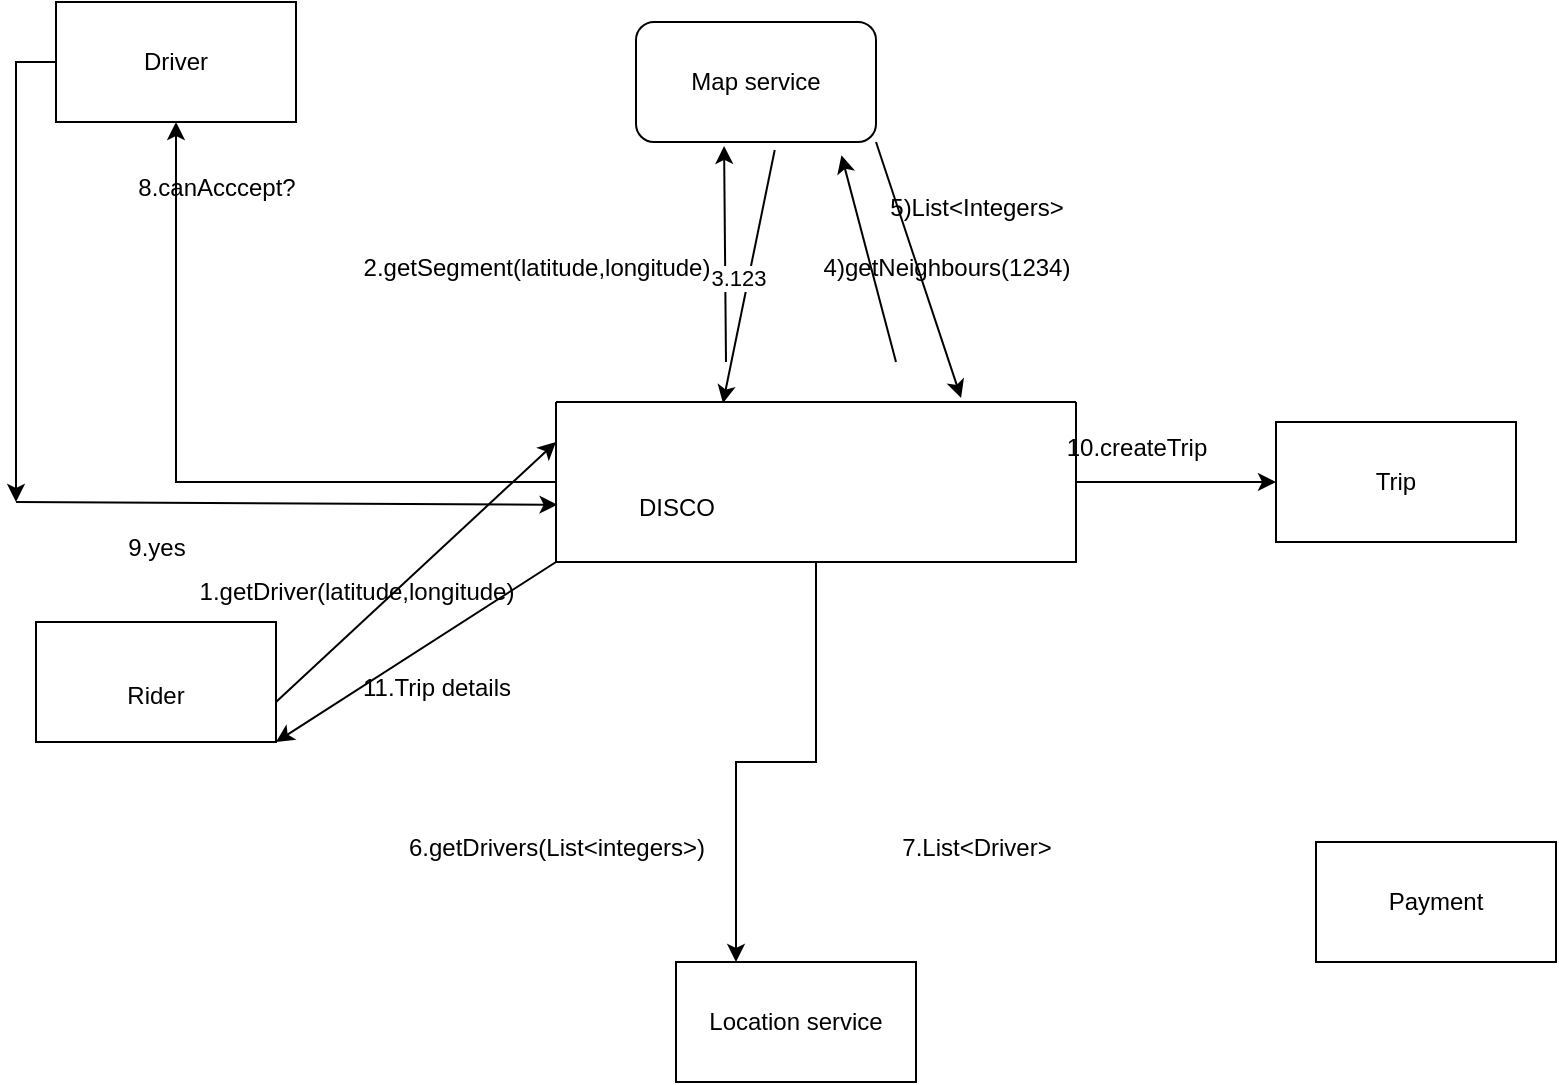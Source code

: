 <mxfile version="25.0.3">
  <diagram name="Page-1" id="c4acf3e9-155e-7222-9cf6-157b1a14988f">
    <mxGraphModel dx="794" dy="412" grid="1" gridSize="10" guides="1" tooltips="1" connect="1" arrows="1" fold="1" page="1" pageScale="1" pageWidth="1200" pageHeight="1600" background="none" math="0" shadow="0">
      <root>
        <mxCell id="0" />
        <mxCell id="1" parent="0" />
        <mxCell id="PGbbE-xs5dSWAshDP1ZL-2" value="Rider" style="rounded=0;whiteSpace=wrap;html=1;spacingTop=14;" vertex="1" parent="1">
          <mxGeometry x="110" y="330" width="120" height="60" as="geometry" />
        </mxCell>
        <mxCell id="PGbbE-xs5dSWAshDP1ZL-29" style="edgeStyle=orthogonalEdgeStyle;rounded=0;orthogonalLoop=1;jettySize=auto;html=1;" edge="1" parent="1" source="PGbbE-xs5dSWAshDP1ZL-3">
          <mxGeometry relative="1" as="geometry">
            <mxPoint x="100" y="270" as="targetPoint" />
          </mxGeometry>
        </mxCell>
        <mxCell id="PGbbE-xs5dSWAshDP1ZL-3" value="Driver" style="rounded=0;whiteSpace=wrap;html=1;" vertex="1" parent="1">
          <mxGeometry x="120" y="20" width="120" height="60" as="geometry" />
        </mxCell>
        <mxCell id="PGbbE-xs5dSWAshDP1ZL-24" style="edgeStyle=orthogonalEdgeStyle;rounded=0;orthogonalLoop=1;jettySize=auto;html=1;entryX=0.25;entryY=0;entryDx=0;entryDy=0;" edge="1" parent="1" source="PGbbE-xs5dSWAshDP1ZL-4" target="PGbbE-xs5dSWAshDP1ZL-10">
          <mxGeometry relative="1" as="geometry" />
        </mxCell>
        <mxCell id="PGbbE-xs5dSWAshDP1ZL-27" style="edgeStyle=orthogonalEdgeStyle;rounded=0;orthogonalLoop=1;jettySize=auto;html=1;entryX=0.5;entryY=1;entryDx=0;entryDy=0;" edge="1" parent="1" source="PGbbE-xs5dSWAshDP1ZL-4" target="PGbbE-xs5dSWAshDP1ZL-3">
          <mxGeometry relative="1" as="geometry" />
        </mxCell>
        <mxCell id="PGbbE-xs5dSWAshDP1ZL-32" value="" style="edgeStyle=orthogonalEdgeStyle;rounded=0;orthogonalLoop=1;jettySize=auto;html=1;" edge="1" parent="1" source="PGbbE-xs5dSWAshDP1ZL-4" target="PGbbE-xs5dSWAshDP1ZL-11">
          <mxGeometry relative="1" as="geometry" />
        </mxCell>
        <mxCell id="PGbbE-xs5dSWAshDP1ZL-4" value="" style="swimlane;startSize=0;" vertex="1" parent="1">
          <mxGeometry x="370" y="220" width="260" height="80" as="geometry" />
        </mxCell>
        <mxCell id="PGbbE-xs5dSWAshDP1ZL-5" value="DISCO" style="text;html=1;align=center;verticalAlign=middle;resizable=0;points=[];autosize=1;strokeColor=none;fillColor=none;" vertex="1" parent="1">
          <mxGeometry x="400" y="258" width="60" height="30" as="geometry" />
        </mxCell>
        <mxCell id="PGbbE-xs5dSWAshDP1ZL-6" value="" style="endArrow=classic;html=1;rounded=0;entryX=0;entryY=0.25;entryDx=0;entryDy=0;" edge="1" parent="1" target="PGbbE-xs5dSWAshDP1ZL-4">
          <mxGeometry width="50" height="50" relative="1" as="geometry">
            <mxPoint x="230" y="370" as="sourcePoint" />
            <mxPoint x="280" y="320" as="targetPoint" />
          </mxGeometry>
        </mxCell>
        <mxCell id="PGbbE-xs5dSWAshDP1ZL-8" value="1.getDriver(latitude,longitude)" style="text;html=1;align=center;verticalAlign=middle;resizable=0;points=[];autosize=1;strokeColor=none;fillColor=none;" vertex="1" parent="1">
          <mxGeometry x="180" y="300" width="180" height="30" as="geometry" />
        </mxCell>
        <mxCell id="PGbbE-xs5dSWAshDP1ZL-9" value="Map service" style="rounded=1;whiteSpace=wrap;html=1;" vertex="1" parent="1">
          <mxGeometry x="410" y="30" width="120" height="60" as="geometry" />
        </mxCell>
        <mxCell id="PGbbE-xs5dSWAshDP1ZL-10" value="Location service" style="rounded=0;whiteSpace=wrap;html=1;" vertex="1" parent="1">
          <mxGeometry x="430" y="500" width="120" height="60" as="geometry" />
        </mxCell>
        <mxCell id="PGbbE-xs5dSWAshDP1ZL-11" value="Trip" style="rounded=0;whiteSpace=wrap;html=1;" vertex="1" parent="1">
          <mxGeometry x="730" y="230" width="120" height="60" as="geometry" />
        </mxCell>
        <mxCell id="PGbbE-xs5dSWAshDP1ZL-12" value="Payment" style="rounded=0;whiteSpace=wrap;html=1;" vertex="1" parent="1">
          <mxGeometry x="750" y="440" width="120" height="60" as="geometry" />
        </mxCell>
        <mxCell id="PGbbE-xs5dSWAshDP1ZL-13" value="" style="endArrow=classic;html=1;rounded=0;entryX=0.367;entryY=1.033;entryDx=0;entryDy=0;entryPerimeter=0;" edge="1" parent="1" target="PGbbE-xs5dSWAshDP1ZL-9">
          <mxGeometry width="50" height="50" relative="1" as="geometry">
            <mxPoint x="455" y="200" as="sourcePoint" />
            <mxPoint x="505" y="150" as="targetPoint" />
            <Array as="points" />
          </mxGeometry>
        </mxCell>
        <mxCell id="PGbbE-xs5dSWAshDP1ZL-14" value="2.getSegment(latitude,longitude)" style="text;html=1;align=center;verticalAlign=middle;resizable=0;points=[];autosize=1;strokeColor=none;fillColor=none;" vertex="1" parent="1">
          <mxGeometry x="260" y="138" width="200" height="30" as="geometry" />
        </mxCell>
        <mxCell id="PGbbE-xs5dSWAshDP1ZL-15" value="" style="endArrow=classic;html=1;rounded=0;exitX=0.578;exitY=1.067;exitDx=0;exitDy=0;exitPerimeter=0;entryX=0.321;entryY=0.008;entryDx=0;entryDy=0;entryPerimeter=0;" edge="1" parent="1" source="PGbbE-xs5dSWAshDP1ZL-9" target="PGbbE-xs5dSWAshDP1ZL-4">
          <mxGeometry width="50" height="50" relative="1" as="geometry">
            <mxPoint x="500" y="140" as="sourcePoint" />
            <mxPoint x="550" y="90" as="targetPoint" />
          </mxGeometry>
        </mxCell>
        <mxCell id="PGbbE-xs5dSWAshDP1ZL-18" value="3.123" style="edgeLabel;html=1;align=center;verticalAlign=middle;resizable=0;points=[];" vertex="1" connectable="0" parent="PGbbE-xs5dSWAshDP1ZL-15">
          <mxGeometry x="0.018" y="-5" relative="1" as="geometry">
            <mxPoint as="offset" />
          </mxGeometry>
        </mxCell>
        <mxCell id="PGbbE-xs5dSWAshDP1ZL-17" value="" style="endArrow=classic;html=1;rounded=0;entryX=0.856;entryY=1.111;entryDx=0;entryDy=0;entryPerimeter=0;" edge="1" parent="1" target="PGbbE-xs5dSWAshDP1ZL-9">
          <mxGeometry width="50" height="50" relative="1" as="geometry">
            <mxPoint x="540" y="200" as="sourcePoint" />
            <mxPoint x="500" y="100" as="targetPoint" />
          </mxGeometry>
        </mxCell>
        <mxCell id="PGbbE-xs5dSWAshDP1ZL-20" value="4)getNeighbours(1234)" style="text;html=1;align=center;verticalAlign=middle;resizable=0;points=[];autosize=1;strokeColor=none;fillColor=none;" vertex="1" parent="1">
          <mxGeometry x="490" y="138" width="150" height="30" as="geometry" />
        </mxCell>
        <mxCell id="PGbbE-xs5dSWAshDP1ZL-22" value="" style="endArrow=classic;html=1;rounded=0;exitX=1;exitY=1;exitDx=0;exitDy=0;entryX=0.779;entryY=-0.025;entryDx=0;entryDy=0;entryPerimeter=0;" edge="1" parent="1" source="PGbbE-xs5dSWAshDP1ZL-9" target="PGbbE-xs5dSWAshDP1ZL-4">
          <mxGeometry width="50" height="50" relative="1" as="geometry">
            <mxPoint x="580" y="140" as="sourcePoint" />
            <mxPoint x="630" y="90" as="targetPoint" />
          </mxGeometry>
        </mxCell>
        <mxCell id="PGbbE-xs5dSWAshDP1ZL-23" value="5)List&amp;lt;Integers&amp;gt;" style="text;html=1;align=center;verticalAlign=middle;resizable=0;points=[];autosize=1;strokeColor=none;fillColor=none;" vertex="1" parent="1">
          <mxGeometry x="525" y="108" width="110" height="30" as="geometry" />
        </mxCell>
        <mxCell id="PGbbE-xs5dSWAshDP1ZL-25" value="6.getDrivers(List&amp;lt;integers&amp;gt;)" style="text;html=1;align=center;verticalAlign=middle;resizable=0;points=[];autosize=1;strokeColor=none;fillColor=none;" vertex="1" parent="1">
          <mxGeometry x="285" y="428" width="170" height="30" as="geometry" />
        </mxCell>
        <mxCell id="PGbbE-xs5dSWAshDP1ZL-26" value="7.List&amp;lt;Driver&amp;gt;" style="text;html=1;align=center;verticalAlign=middle;resizable=0;points=[];autosize=1;strokeColor=none;fillColor=none;" vertex="1" parent="1">
          <mxGeometry x="530" y="428" width="100" height="30" as="geometry" />
        </mxCell>
        <mxCell id="PGbbE-xs5dSWAshDP1ZL-28" value="8.canAcccept?" style="text;html=1;align=center;verticalAlign=middle;resizable=0;points=[];autosize=1;strokeColor=none;fillColor=none;" vertex="1" parent="1">
          <mxGeometry x="150" y="98" width="100" height="30" as="geometry" />
        </mxCell>
        <mxCell id="PGbbE-xs5dSWAshDP1ZL-30" value="" style="endArrow=classic;html=1;rounded=0;entryX=0.003;entryY=0.642;entryDx=0;entryDy=0;entryPerimeter=0;" edge="1" parent="1" target="PGbbE-xs5dSWAshDP1ZL-4">
          <mxGeometry width="50" height="50" relative="1" as="geometry">
            <mxPoint x="100" y="270" as="sourcePoint" />
            <mxPoint x="150" y="220" as="targetPoint" />
          </mxGeometry>
        </mxCell>
        <mxCell id="PGbbE-xs5dSWAshDP1ZL-31" value="9.yes" style="text;html=1;align=center;verticalAlign=middle;resizable=0;points=[];autosize=1;strokeColor=none;fillColor=none;" vertex="1" parent="1">
          <mxGeometry x="145" y="278" width="50" height="30" as="geometry" />
        </mxCell>
        <mxCell id="PGbbE-xs5dSWAshDP1ZL-33" value="10.createTrip" style="text;html=1;align=center;verticalAlign=middle;resizable=0;points=[];autosize=1;strokeColor=none;fillColor=none;" vertex="1" parent="1">
          <mxGeometry x="615" y="228" width="90" height="30" as="geometry" />
        </mxCell>
        <mxCell id="PGbbE-xs5dSWAshDP1ZL-34" value="" style="endArrow=classic;html=1;rounded=0;exitX=0;exitY=1;exitDx=0;exitDy=0;entryX=1;entryY=1;entryDx=0;entryDy=0;" edge="1" parent="1" source="PGbbE-xs5dSWAshDP1ZL-4" target="PGbbE-xs5dSWAshDP1ZL-2">
          <mxGeometry width="50" height="50" relative="1" as="geometry">
            <mxPoint x="420" y="270" as="sourcePoint" />
            <mxPoint x="470" y="220" as="targetPoint" />
          </mxGeometry>
        </mxCell>
        <mxCell id="PGbbE-xs5dSWAshDP1ZL-35" value="11.Trip details" style="text;html=1;align=center;verticalAlign=middle;resizable=0;points=[];autosize=1;strokeColor=none;fillColor=none;" vertex="1" parent="1">
          <mxGeometry x="260" y="348" width="100" height="30" as="geometry" />
        </mxCell>
      </root>
    </mxGraphModel>
  </diagram>
</mxfile>
